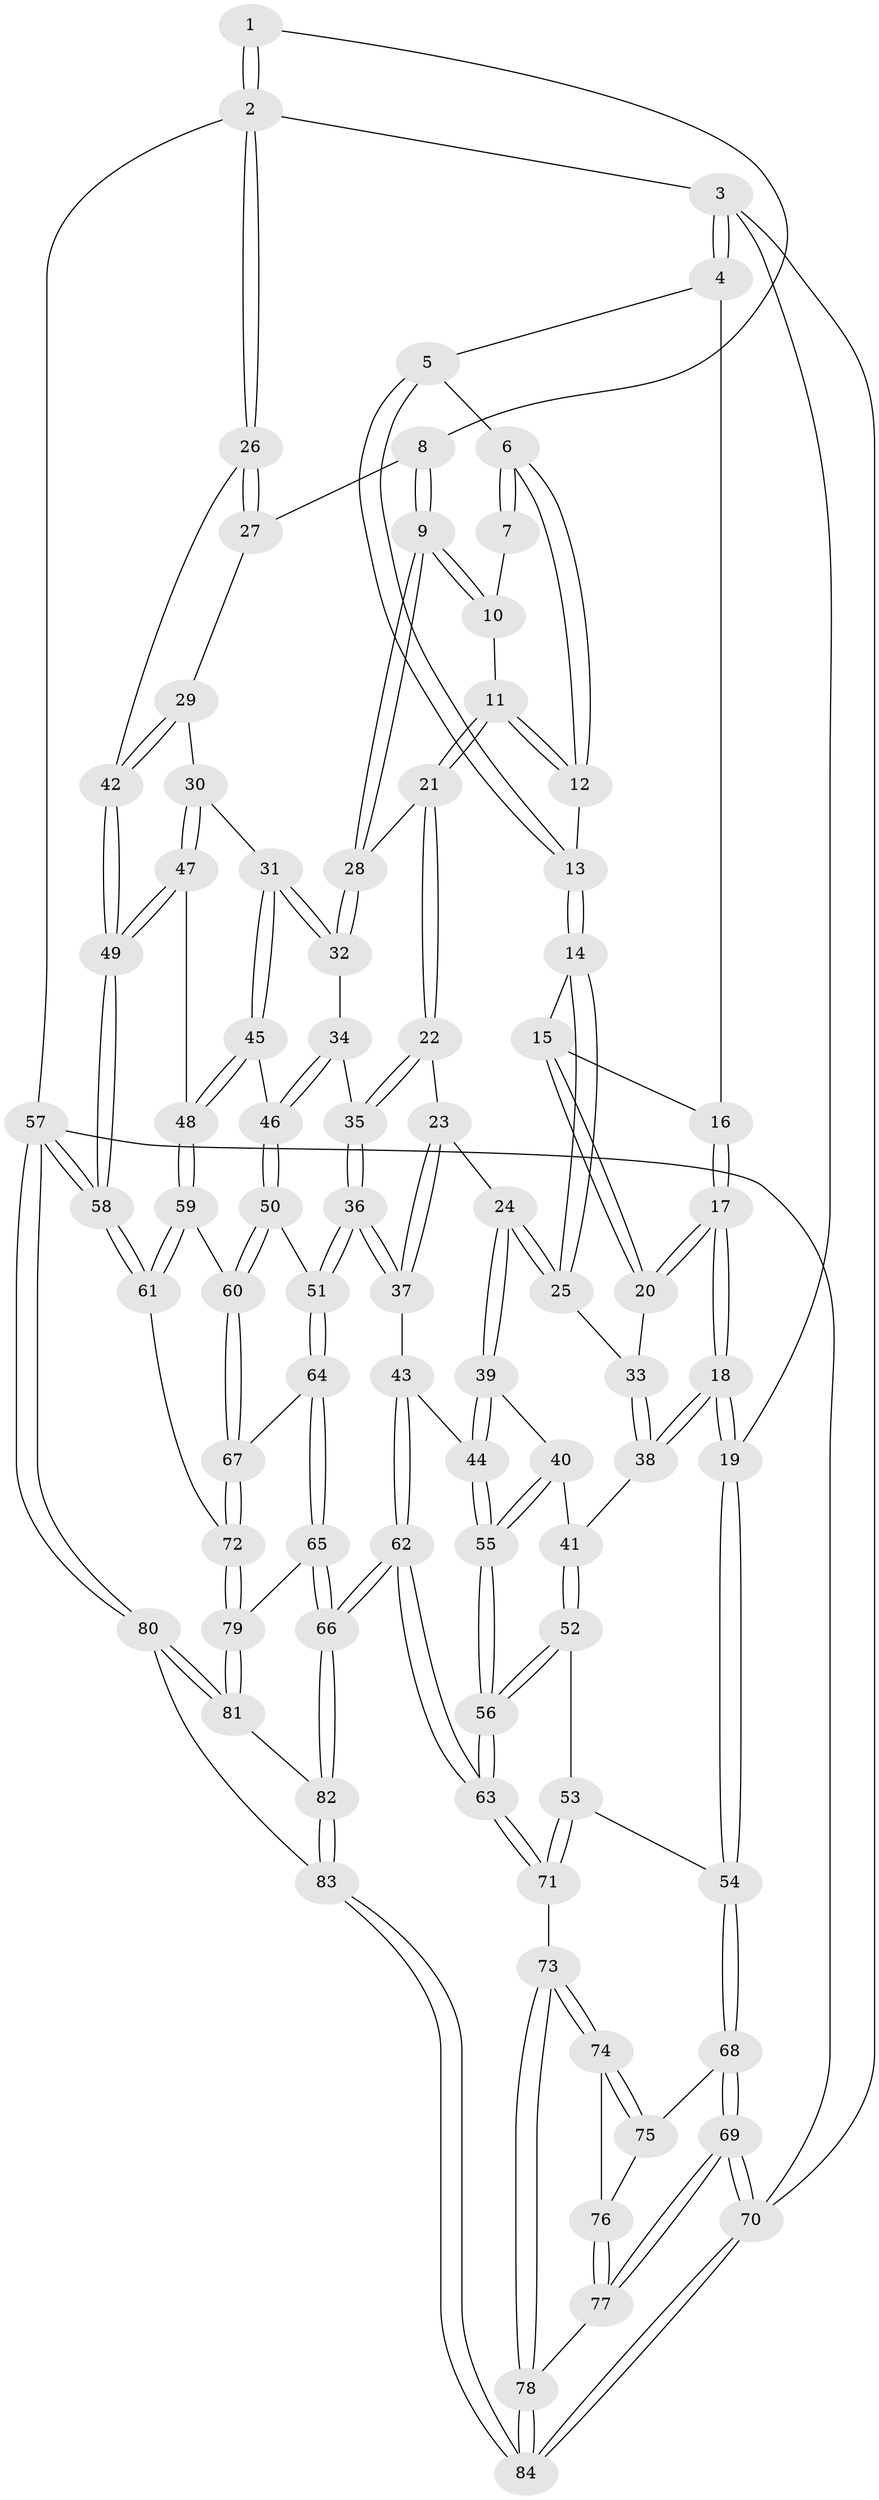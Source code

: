 // Generated by graph-tools (version 1.1) at 2025/02/03/09/25 05:02:17]
// undirected, 84 vertices, 207 edges
graph export_dot {
graph [start="1"]
  node [color=gray90,style=filled];
  1 [pos="+1+0"];
  2 [pos="+1+0"];
  3 [pos="+0+0"];
  4 [pos="+0.1690230746937716+0"];
  5 [pos="+0.25895896399201707+0"];
  6 [pos="+0.3215283484506056+0"];
  7 [pos="+0.5471128629044173+0"];
  8 [pos="+0.8368346781985582+0.17549758649883537"];
  9 [pos="+0.7515862162973206+0.1965323465875481"];
  10 [pos="+0.5545388044041213+0"];
  11 [pos="+0.5477595657352617+0.21980229174787433"];
  12 [pos="+0.5055930543153165+0.21455264153190742"];
  13 [pos="+0.471767824211578+0.21971434185662436"];
  14 [pos="+0.3292660714280131+0.2529146378807941"];
  15 [pos="+0.2250188689508532+0.06737078091062702"];
  16 [pos="+0.18346105181460995+0"];
  17 [pos="+0+0.35519409611055347"];
  18 [pos="+0+0.4608612139794552"];
  19 [pos="+0+0.4636389933434494"];
  20 [pos="+0.11448738533517541+0.3278102100911906"];
  21 [pos="+0.6150478074923962+0.27044560162743536"];
  22 [pos="+0.5919164507120942+0.319312511861172"];
  23 [pos="+0.5124743308730707+0.3633790047421326"];
  24 [pos="+0.3951450045825517+0.4011222778060699"];
  25 [pos="+0.31884562531577215+0.3200691862122217"];
  26 [pos="+1+0.19370119932728655"];
  27 [pos="+0.8490049600916024+0.184878789091616"];
  28 [pos="+0.6819210076482506+0.25621970098810043"];
  29 [pos="+0.9355581950287905+0.368648602026523"];
  30 [pos="+0.9089208995679352+0.4070852324036572"];
  31 [pos="+0.8846451934801831+0.4161774621539033"];
  32 [pos="+0.762867558756138+0.40997758058598827"];
  33 [pos="+0.2462587293742803+0.3654021812083909"];
  34 [pos="+0.7490465508481287+0.43932024315985607"];
  35 [pos="+0.6066402156185726+0.4595083901907691"];
  36 [pos="+0.5752573716300654+0.5718645023348286"];
  37 [pos="+0.5129422315520376+0.5588996116171403"];
  38 [pos="+0.22323838085571826+0.4427763399516698"];
  39 [pos="+0.3989718631999274+0.429114141103005"];
  40 [pos="+0.25431007195602473+0.5349812808430005"];
  41 [pos="+0.23223086133949056+0.5189457416260002"];
  42 [pos="+1+0.3610828434400424"];
  43 [pos="+0.47320858883382794+0.5551654290763057"];
  44 [pos="+0.4569675928723344+0.5503316621125676"];
  45 [pos="+0.8115956505943648+0.5629409774570008"];
  46 [pos="+0.7489864560112429+0.5556818930114564"];
  47 [pos="+0.9627821653981635+0.560464262792607"];
  48 [pos="+0.8384775447289555+0.5813042120411206"];
  49 [pos="+1+0.7158597270454343"];
  50 [pos="+0.683023317023139+0.5966332713063894"];
  51 [pos="+0.6044689642592346+0.6029646186623508"];
  52 [pos="+0.04523505441263214+0.5935748490759767"];
  53 [pos="+0+0.5933634840251288"];
  54 [pos="+0+0.559605467138527"];
  55 [pos="+0.31675224450930295+0.6271847760788171"];
  56 [pos="+0.29171471377973557+0.7154805685253462"];
  57 [pos="+1+1"];
  58 [pos="+1+0.79907678509102"];
  59 [pos="+0.8577529431180421+0.7499805149974713"];
  60 [pos="+0.7952806865178235+0.7351927459817542"];
  61 [pos="+0.911265070597133+0.7935370366286214"];
  62 [pos="+0.4098809379591444+0.91182627976999"];
  63 [pos="+0.30785336687526643+0.8340726043453197"];
  64 [pos="+0.5751930286341189+0.8091405304538667"];
  65 [pos="+0.5607050865495904+0.8281597571582969"];
  66 [pos="+0.43400452397815287+0.9343314821220197"];
  67 [pos="+0.638321169638402+0.8011253912889155"];
  68 [pos="+0+0.6175876963084915"];
  69 [pos="+0+1"];
  70 [pos="+0+1"];
  71 [pos="+0.20400079237671903+0.84646349085748"];
  72 [pos="+0.827411112049525+0.8791490546272139"];
  73 [pos="+0.16610637971597247+0.8675561173009158"];
  74 [pos="+0.1244789024365007+0.8657495313953589"];
  75 [pos="+0.013542886005651787+0.8013507810207647"];
  76 [pos="+0.02173496152929577+0.9056789582873633"];
  77 [pos="+0.0006824188537102019+0.9193933447066877"];
  78 [pos="+0.11464249538037528+0.9811607019850125"];
  79 [pos="+0.7931501581421505+0.9466294777601519"];
  80 [pos="+0.8392648979496551+1"];
  81 [pos="+0.7919264297171081+0.9611302373227278"];
  82 [pos="+0.4361790804560325+0.954307489900173"];
  83 [pos="+0.4419838076099523+1"];
  84 [pos="+0+1"];
  1 -- 2;
  1 -- 2;
  1 -- 8;
  2 -- 3;
  2 -- 26;
  2 -- 26;
  2 -- 57;
  3 -- 4;
  3 -- 4;
  3 -- 19;
  3 -- 70;
  4 -- 5;
  4 -- 16;
  5 -- 6;
  5 -- 13;
  5 -- 13;
  6 -- 7;
  6 -- 7;
  6 -- 12;
  6 -- 12;
  7 -- 10;
  8 -- 9;
  8 -- 9;
  8 -- 27;
  9 -- 10;
  9 -- 10;
  9 -- 28;
  9 -- 28;
  10 -- 11;
  11 -- 12;
  11 -- 12;
  11 -- 21;
  11 -- 21;
  12 -- 13;
  13 -- 14;
  13 -- 14;
  14 -- 15;
  14 -- 25;
  14 -- 25;
  15 -- 16;
  15 -- 20;
  15 -- 20;
  16 -- 17;
  16 -- 17;
  17 -- 18;
  17 -- 18;
  17 -- 20;
  17 -- 20;
  18 -- 19;
  18 -- 19;
  18 -- 38;
  18 -- 38;
  19 -- 54;
  19 -- 54;
  20 -- 33;
  21 -- 22;
  21 -- 22;
  21 -- 28;
  22 -- 23;
  22 -- 35;
  22 -- 35;
  23 -- 24;
  23 -- 37;
  23 -- 37;
  24 -- 25;
  24 -- 25;
  24 -- 39;
  24 -- 39;
  25 -- 33;
  26 -- 27;
  26 -- 27;
  26 -- 42;
  27 -- 29;
  28 -- 32;
  28 -- 32;
  29 -- 30;
  29 -- 42;
  29 -- 42;
  30 -- 31;
  30 -- 47;
  30 -- 47;
  31 -- 32;
  31 -- 32;
  31 -- 45;
  31 -- 45;
  32 -- 34;
  33 -- 38;
  33 -- 38;
  34 -- 35;
  34 -- 46;
  34 -- 46;
  35 -- 36;
  35 -- 36;
  36 -- 37;
  36 -- 37;
  36 -- 51;
  36 -- 51;
  37 -- 43;
  38 -- 41;
  39 -- 40;
  39 -- 44;
  39 -- 44;
  40 -- 41;
  40 -- 55;
  40 -- 55;
  41 -- 52;
  41 -- 52;
  42 -- 49;
  42 -- 49;
  43 -- 44;
  43 -- 62;
  43 -- 62;
  44 -- 55;
  44 -- 55;
  45 -- 46;
  45 -- 48;
  45 -- 48;
  46 -- 50;
  46 -- 50;
  47 -- 48;
  47 -- 49;
  47 -- 49;
  48 -- 59;
  48 -- 59;
  49 -- 58;
  49 -- 58;
  50 -- 51;
  50 -- 60;
  50 -- 60;
  51 -- 64;
  51 -- 64;
  52 -- 53;
  52 -- 56;
  52 -- 56;
  53 -- 54;
  53 -- 71;
  53 -- 71;
  54 -- 68;
  54 -- 68;
  55 -- 56;
  55 -- 56;
  56 -- 63;
  56 -- 63;
  57 -- 58;
  57 -- 58;
  57 -- 80;
  57 -- 80;
  57 -- 70;
  58 -- 61;
  58 -- 61;
  59 -- 60;
  59 -- 61;
  59 -- 61;
  60 -- 67;
  60 -- 67;
  61 -- 72;
  62 -- 63;
  62 -- 63;
  62 -- 66;
  62 -- 66;
  63 -- 71;
  63 -- 71;
  64 -- 65;
  64 -- 65;
  64 -- 67;
  65 -- 66;
  65 -- 66;
  65 -- 79;
  66 -- 82;
  66 -- 82;
  67 -- 72;
  67 -- 72;
  68 -- 69;
  68 -- 69;
  68 -- 75;
  69 -- 70;
  69 -- 70;
  69 -- 77;
  69 -- 77;
  70 -- 84;
  70 -- 84;
  71 -- 73;
  72 -- 79;
  72 -- 79;
  73 -- 74;
  73 -- 74;
  73 -- 78;
  73 -- 78;
  74 -- 75;
  74 -- 75;
  74 -- 76;
  75 -- 76;
  76 -- 77;
  76 -- 77;
  77 -- 78;
  78 -- 84;
  78 -- 84;
  79 -- 81;
  79 -- 81;
  80 -- 81;
  80 -- 81;
  80 -- 83;
  81 -- 82;
  82 -- 83;
  82 -- 83;
  83 -- 84;
  83 -- 84;
}
